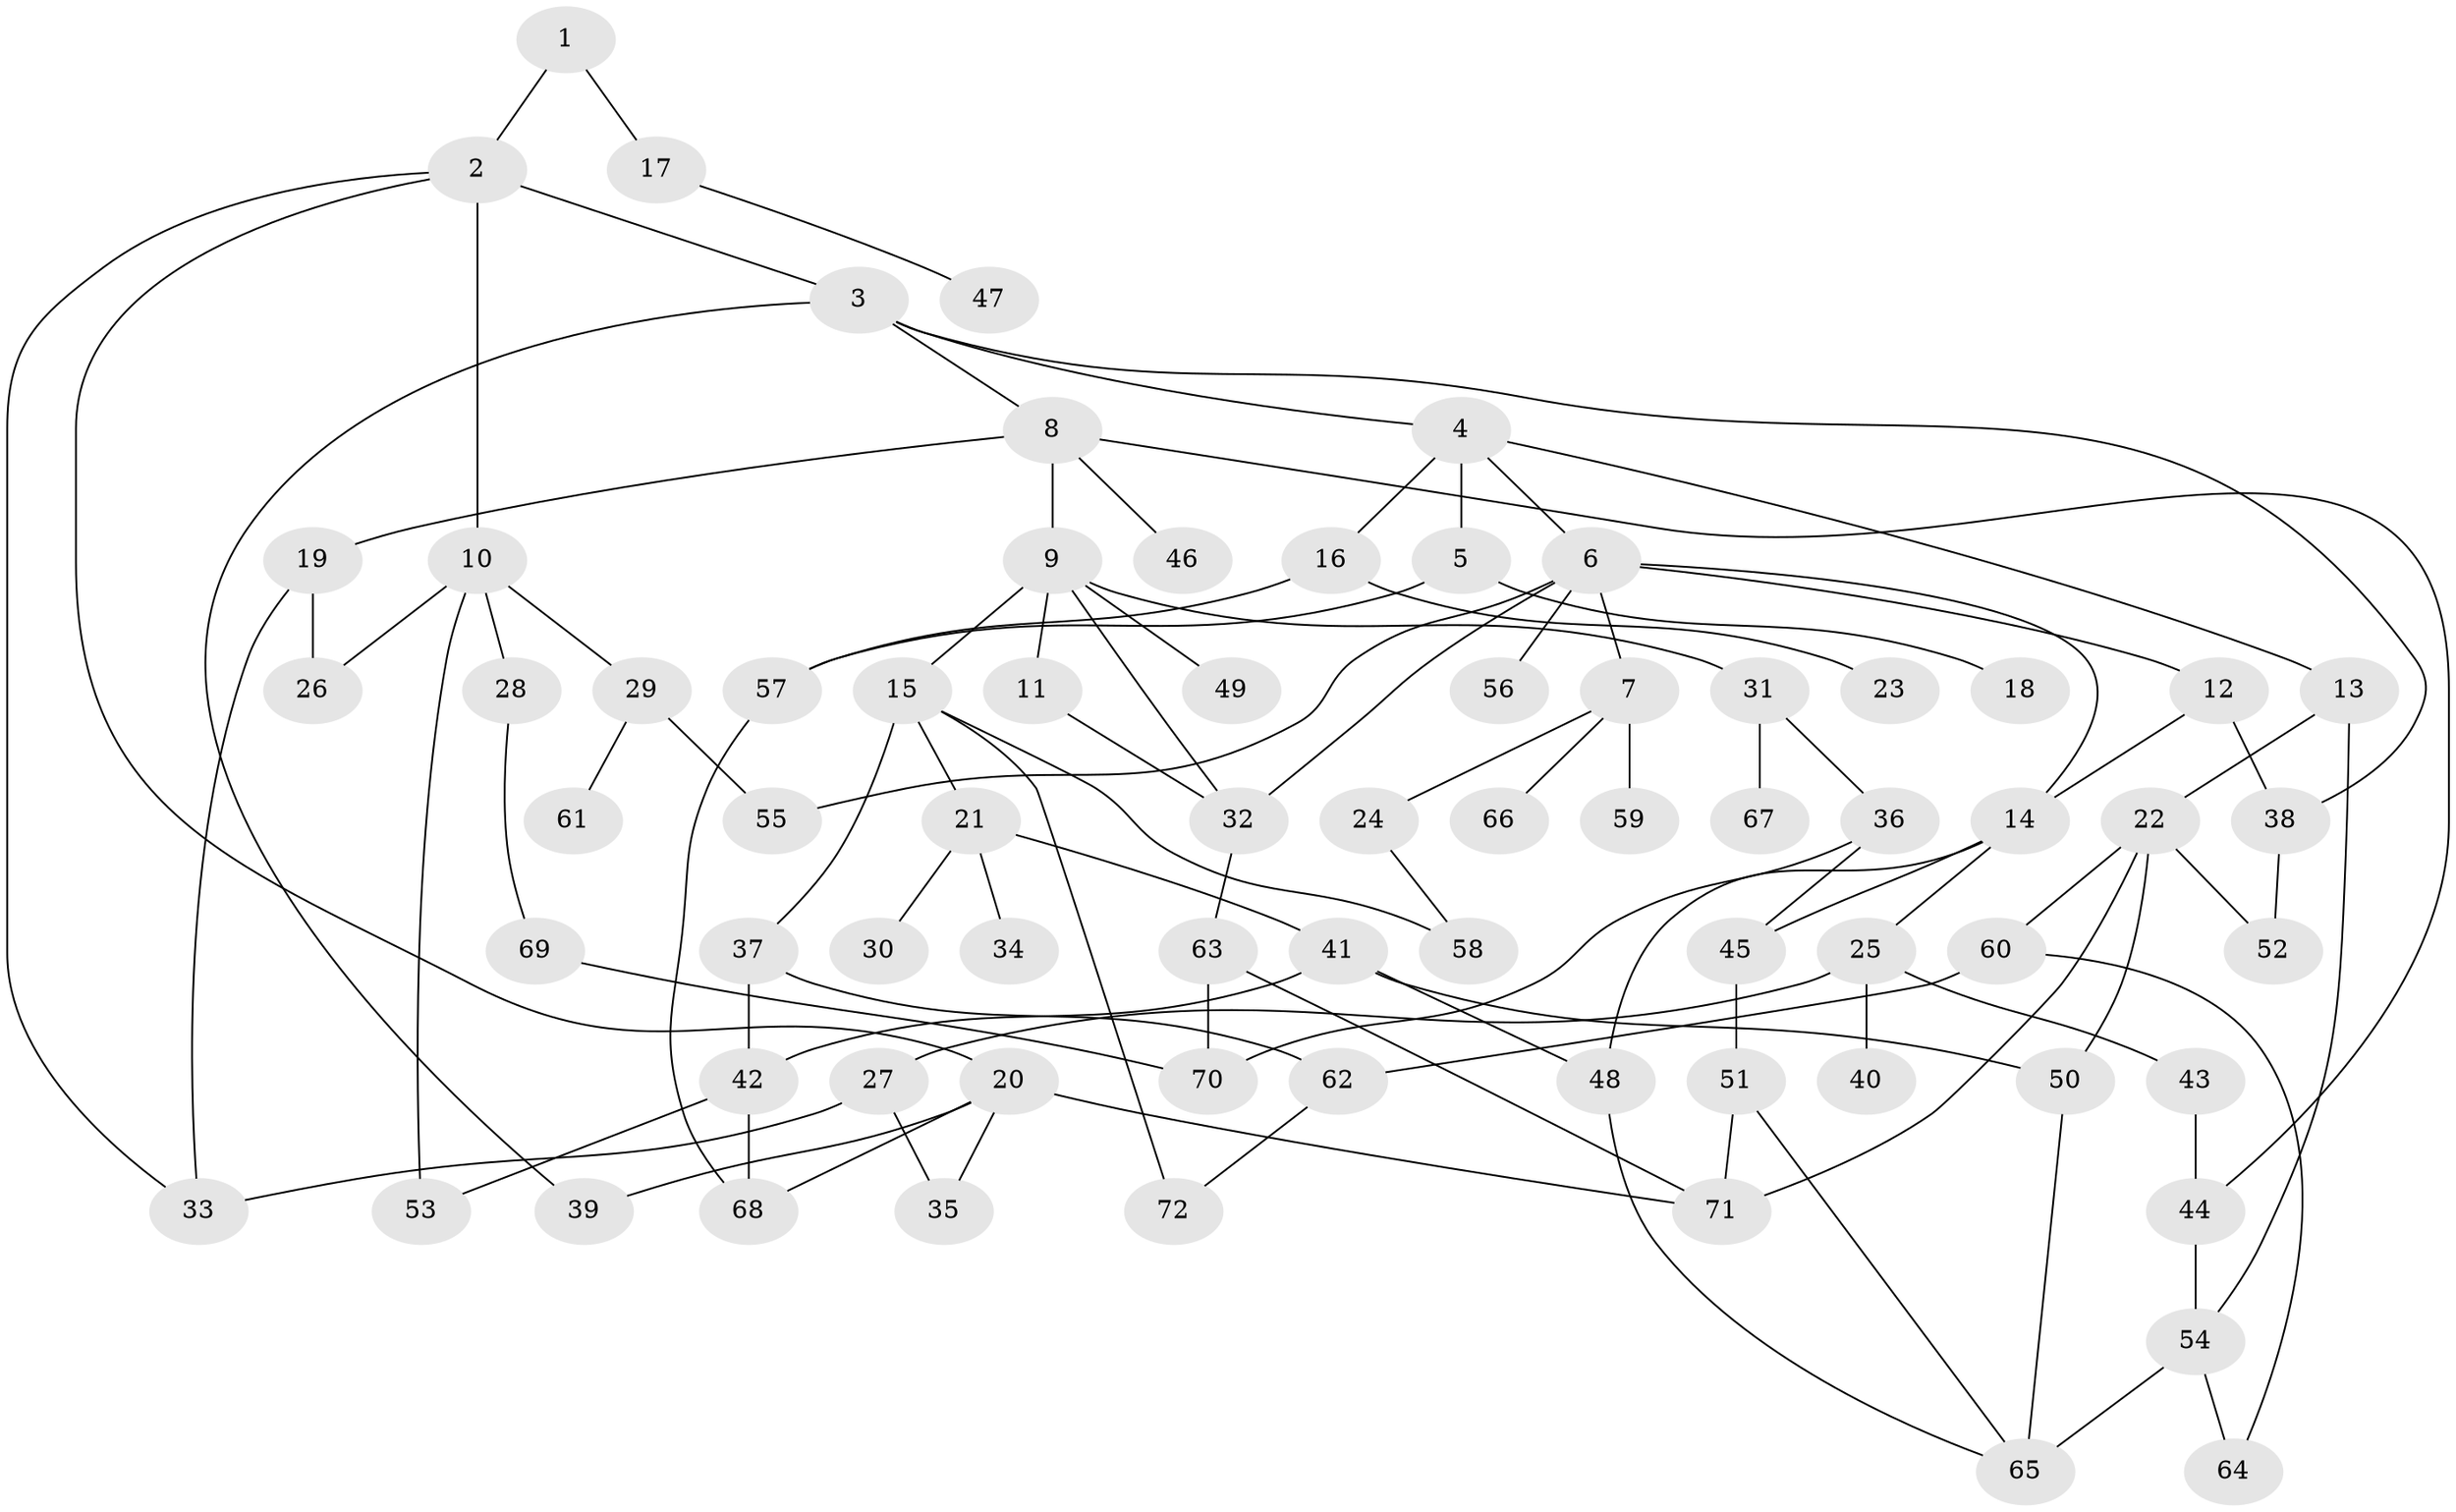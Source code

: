 // Generated by graph-tools (version 1.1) at 2025/49/03/09/25 03:49:22]
// undirected, 72 vertices, 104 edges
graph export_dot {
graph [start="1"]
  node [color=gray90,style=filled];
  1;
  2;
  3;
  4;
  5;
  6;
  7;
  8;
  9;
  10;
  11;
  12;
  13;
  14;
  15;
  16;
  17;
  18;
  19;
  20;
  21;
  22;
  23;
  24;
  25;
  26;
  27;
  28;
  29;
  30;
  31;
  32;
  33;
  34;
  35;
  36;
  37;
  38;
  39;
  40;
  41;
  42;
  43;
  44;
  45;
  46;
  47;
  48;
  49;
  50;
  51;
  52;
  53;
  54;
  55;
  56;
  57;
  58;
  59;
  60;
  61;
  62;
  63;
  64;
  65;
  66;
  67;
  68;
  69;
  70;
  71;
  72;
  1 -- 2;
  1 -- 17;
  2 -- 3;
  2 -- 10;
  2 -- 20;
  2 -- 33;
  3 -- 4;
  3 -- 8;
  3 -- 38;
  3 -- 39;
  4 -- 5;
  4 -- 6;
  4 -- 13;
  4 -- 16;
  5 -- 18;
  5 -- 57;
  6 -- 7;
  6 -- 12;
  6 -- 14;
  6 -- 56;
  6 -- 55;
  6 -- 32;
  7 -- 24;
  7 -- 59;
  7 -- 66;
  8 -- 9;
  8 -- 19;
  8 -- 44;
  8 -- 46;
  9 -- 11;
  9 -- 15;
  9 -- 31;
  9 -- 32;
  9 -- 49;
  10 -- 26;
  10 -- 28;
  10 -- 29;
  10 -- 53;
  11 -- 32;
  12 -- 14;
  12 -- 38;
  13 -- 22;
  13 -- 54;
  14 -- 25;
  14 -- 45;
  14 -- 48;
  15 -- 21;
  15 -- 37;
  15 -- 72;
  15 -- 58;
  16 -- 23;
  16 -- 57;
  17 -- 47;
  19 -- 26;
  19 -- 33;
  20 -- 71;
  20 -- 39;
  20 -- 35;
  20 -- 68;
  21 -- 30;
  21 -- 34;
  21 -- 41;
  22 -- 60;
  22 -- 52;
  22 -- 71;
  22 -- 50;
  24 -- 58;
  25 -- 27;
  25 -- 40;
  25 -- 43;
  27 -- 33;
  27 -- 35;
  28 -- 69;
  29 -- 55;
  29 -- 61;
  31 -- 36;
  31 -- 67;
  32 -- 63;
  36 -- 45;
  36 -- 70;
  37 -- 42;
  37 -- 62;
  38 -- 52;
  41 -- 48;
  41 -- 50;
  41 -- 42;
  42 -- 53;
  42 -- 68;
  43 -- 44;
  44 -- 54;
  45 -- 51;
  48 -- 65;
  50 -- 65;
  51 -- 71;
  51 -- 65;
  54 -- 64;
  54 -- 65;
  57 -- 68;
  60 -- 64;
  60 -- 62;
  62 -- 72;
  63 -- 71;
  63 -- 70;
  69 -- 70;
}

